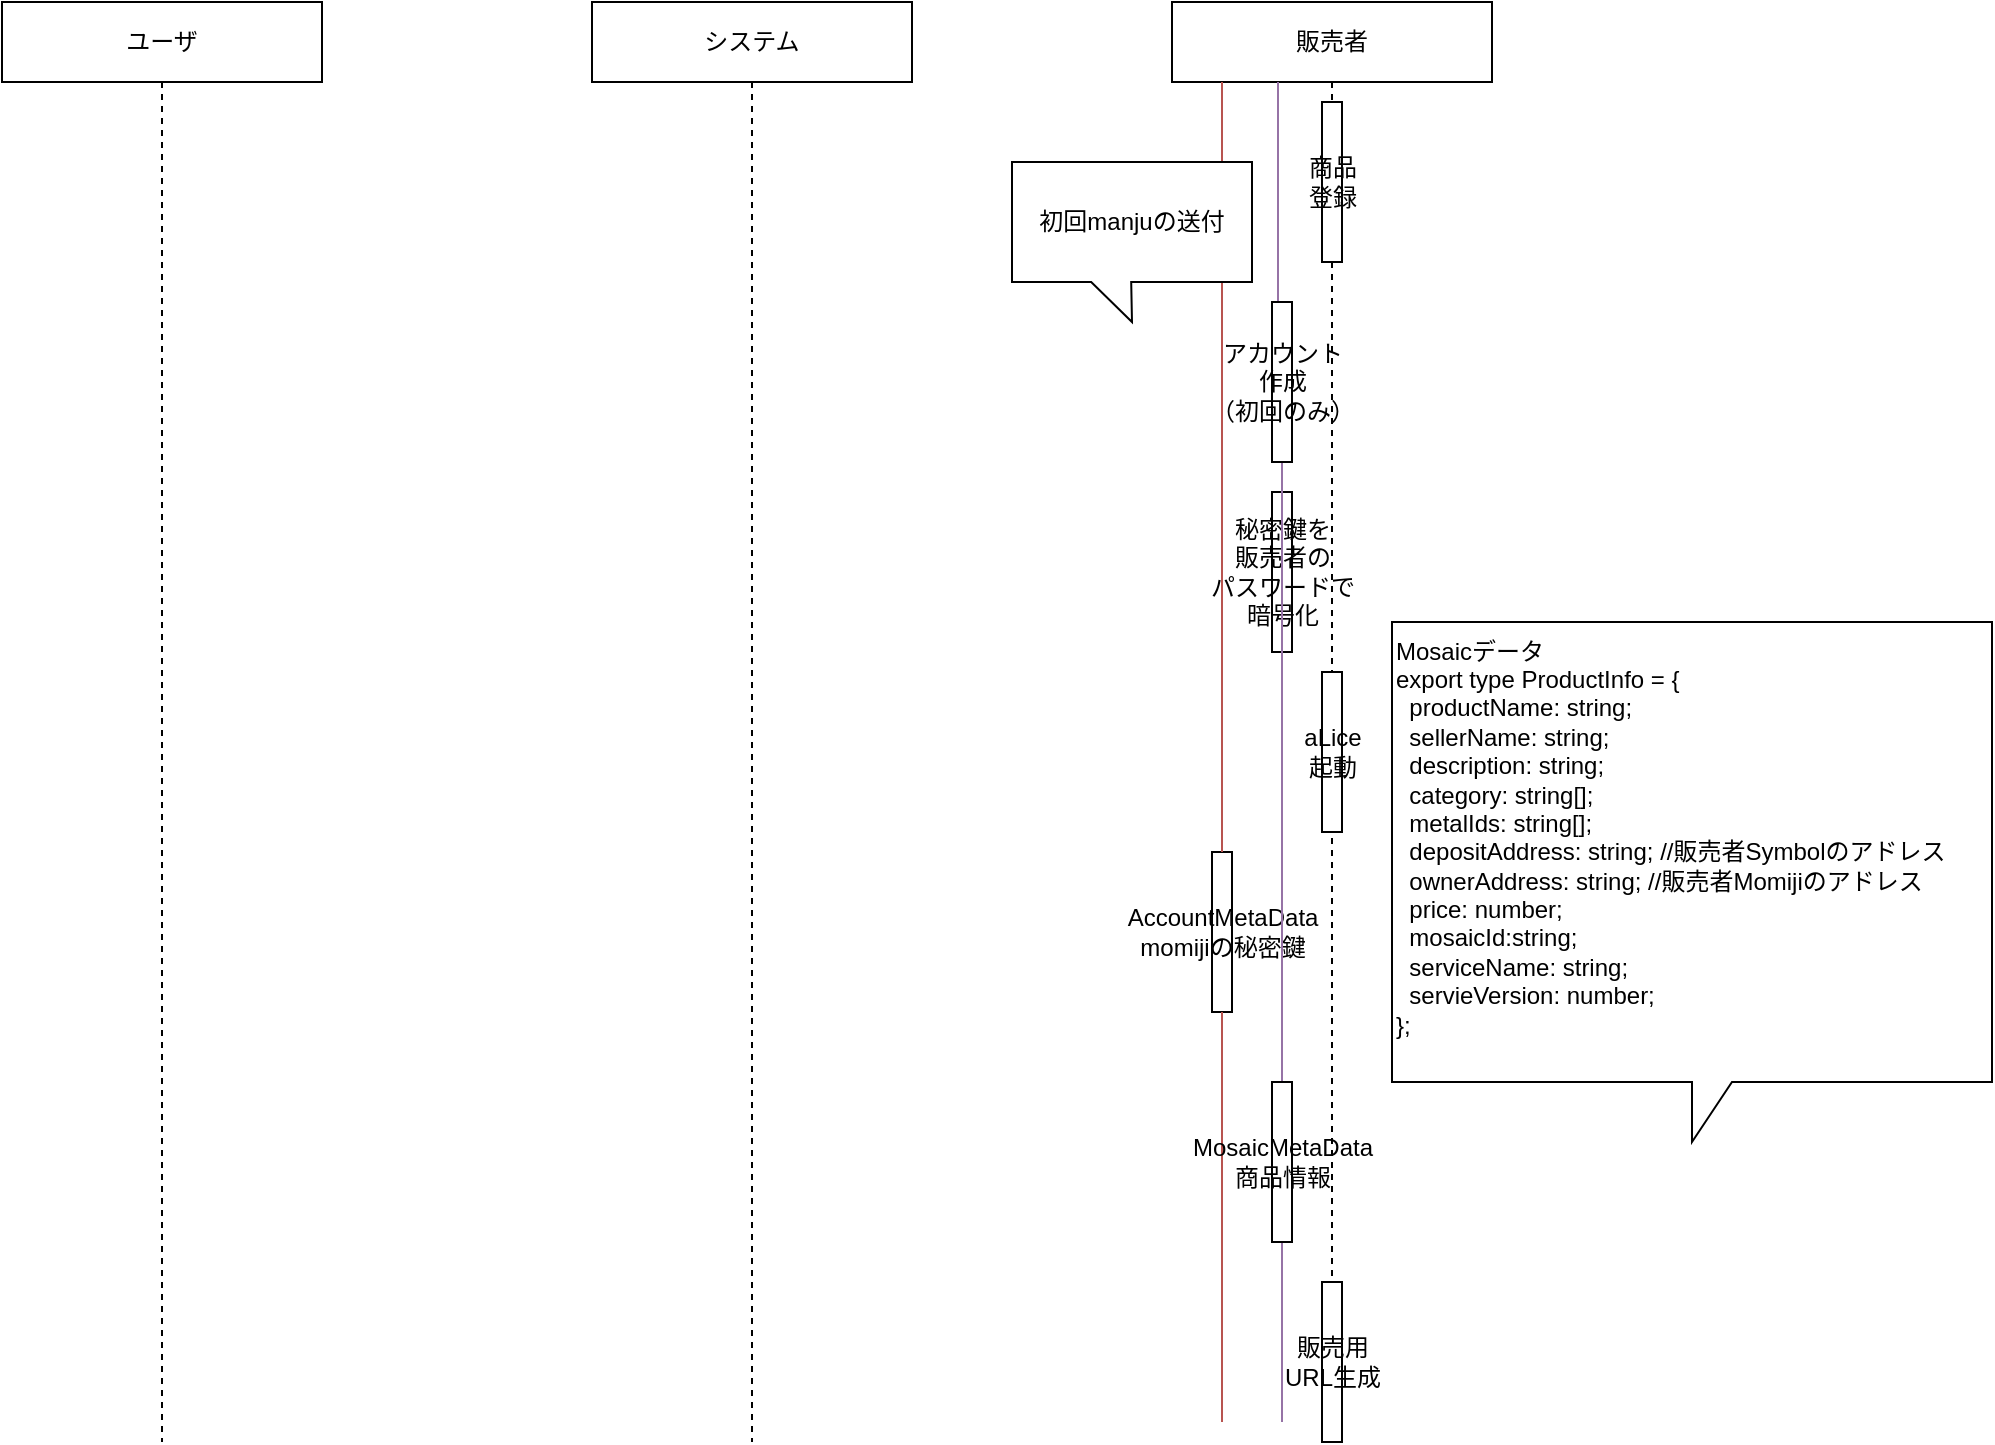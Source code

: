 <mxfile pages="3">
    <diagram name="商品登録" id="8bTmCagiG4bF68fE6Lq8">
        <mxGraphModel dx="1417" dy="733" grid="1" gridSize="10" guides="1" tooltips="1" connect="1" arrows="1" fold="1" page="1" pageScale="1" pageWidth="850" pageHeight="1100" math="0" shadow="0">
            <root>
                <mxCell id="zr-Xw6MyM5Aju3ZRIltO-0"/>
                <mxCell id="zr-Xw6MyM5Aju3ZRIltO-1" parent="zr-Xw6MyM5Aju3ZRIltO-0"/>
                <mxCell id="zr-Xw6MyM5Aju3ZRIltO-19" value="ユーザ" style="shape=umlLifeline;perimeter=lifelinePerimeter;whiteSpace=wrap;html=1;container=0;dropTarget=0;collapsible=0;recursiveResize=0;outlineConnect=0;portConstraint=eastwest;newEdgeStyle={&quot;edgeStyle&quot;:&quot;elbowEdgeStyle&quot;,&quot;elbow&quot;:&quot;vertical&quot;,&quot;curved&quot;:0,&quot;rounded&quot;:0};" parent="zr-Xw6MyM5Aju3ZRIltO-1" vertex="1">
                    <mxGeometry x="25" y="40" width="160" height="720" as="geometry"/>
                </mxCell>
                <mxCell id="LY2UEutJcXhnZHapZ0jf-15" value="システム" style="shape=umlLifeline;perimeter=lifelinePerimeter;whiteSpace=wrap;html=1;container=0;dropTarget=0;collapsible=0;recursiveResize=0;outlineConnect=0;portConstraint=eastwest;newEdgeStyle={&quot;edgeStyle&quot;:&quot;elbowEdgeStyle&quot;,&quot;elbow&quot;:&quot;vertical&quot;,&quot;curved&quot;:0,&quot;rounded&quot;:0};" parent="zr-Xw6MyM5Aju3ZRIltO-1" vertex="1">
                    <mxGeometry x="320" y="40" width="160" height="720" as="geometry"/>
                </mxCell>
                <mxCell id="LY2UEutJcXhnZHapZ0jf-18" value="販売者" style="shape=umlLifeline;perimeter=lifelinePerimeter;whiteSpace=wrap;html=1;container=0;dropTarget=0;collapsible=0;recursiveResize=0;outlineConnect=0;portConstraint=eastwest;newEdgeStyle={&quot;edgeStyle&quot;:&quot;elbowEdgeStyle&quot;,&quot;elbow&quot;:&quot;vertical&quot;,&quot;curved&quot;:0,&quot;rounded&quot;:0};" parent="zr-Xw6MyM5Aju3ZRIltO-1" vertex="1">
                    <mxGeometry x="610" y="40" width="160" height="720" as="geometry"/>
                </mxCell>
                <mxCell id="LY2UEutJcXhnZHapZ0jf-0" value="商品&lt;br&gt;登録" style="html=1;points=[];perimeter=orthogonalPerimeter;outlineConnect=0;targetShapes=umlLifeline;portConstraint=eastwest;newEdgeStyle={&quot;edgeStyle&quot;:&quot;elbowEdgeStyle&quot;,&quot;elbow&quot;:&quot;vertical&quot;,&quot;curved&quot;:0,&quot;rounded&quot;:0};" parent="LY2UEutJcXhnZHapZ0jf-18" vertex="1">
                    <mxGeometry x="75" y="50" width="10" height="80" as="geometry"/>
                </mxCell>
                <mxCell id="LY2UEutJcXhnZHapZ0jf-25" value="aLice&lt;br&gt;起動" style="html=1;points=[];perimeter=orthogonalPerimeter;outlineConnect=0;targetShapes=umlLifeline;portConstraint=eastwest;newEdgeStyle={&quot;edgeStyle&quot;:&quot;elbowEdgeStyle&quot;,&quot;elbow&quot;:&quot;vertical&quot;,&quot;curved&quot;:0,&quot;rounded&quot;:0};" parent="LY2UEutJcXhnZHapZ0jf-18" vertex="1">
                    <mxGeometry x="75" y="335" width="10" height="80" as="geometry"/>
                </mxCell>
                <mxCell id="LY2UEutJcXhnZHapZ0jf-27" value="AccountMetaData&lt;br&gt;momijiの秘密鍵" style="html=1;points=[];perimeter=orthogonalPerimeter;outlineConnect=0;targetShapes=umlLifeline;portConstraint=eastwest;newEdgeStyle={&quot;edgeStyle&quot;:&quot;elbowEdgeStyle&quot;,&quot;elbow&quot;:&quot;vertical&quot;,&quot;curved&quot;:0,&quot;rounded&quot;:0};" parent="LY2UEutJcXhnZHapZ0jf-18" vertex="1">
                    <mxGeometry x="20" y="425" width="10" height="80" as="geometry"/>
                </mxCell>
                <mxCell id="LY2UEutJcXhnZHapZ0jf-23" value="秘密鍵を&lt;br&gt;販売者の&lt;br&gt;パスワードで&lt;br&gt;暗号化" style="html=1;points=[];perimeter=orthogonalPerimeter;outlineConnect=0;targetShapes=umlLifeline;portConstraint=eastwest;newEdgeStyle={&quot;edgeStyle&quot;:&quot;elbowEdgeStyle&quot;,&quot;elbow&quot;:&quot;vertical&quot;,&quot;curved&quot;:0,&quot;rounded&quot;:0};" parent="LY2UEutJcXhnZHapZ0jf-18" vertex="1">
                    <mxGeometry x="50" y="245" width="10" height="80" as="geometry"/>
                </mxCell>
                <mxCell id="EgebcmF39jfOSi8P8IQO-0" value="販売用&lt;br&gt;URL生成" style="html=1;points=[];perimeter=orthogonalPerimeter;outlineConnect=0;targetShapes=umlLifeline;portConstraint=eastwest;newEdgeStyle={&quot;edgeStyle&quot;:&quot;elbowEdgeStyle&quot;,&quot;elbow&quot;:&quot;vertical&quot;,&quot;curved&quot;:0,&quot;rounded&quot;:0};" parent="LY2UEutJcXhnZHapZ0jf-18" vertex="1">
                    <mxGeometry x="75" y="640" width="10" height="80" as="geometry"/>
                </mxCell>
                <mxCell id="LY2UEutJcXhnZHapZ0jf-19" value="" style="endArrow=none;html=1;rounded=0;fillColor=#e1d5e7;strokeColor=#9673a6;" parent="zr-Xw6MyM5Aju3ZRIltO-1" source="LY2UEutJcXhnZHapZ0jf-21" edge="1">
                    <mxGeometry width="50" height="50" relative="1" as="geometry">
                        <mxPoint x="663" y="750" as="sourcePoint"/>
                        <mxPoint x="663" y="80" as="targetPoint"/>
                    </mxGeometry>
                </mxCell>
                <mxCell id="LY2UEutJcXhnZHapZ0jf-20" value="" style="endArrow=none;html=1;rounded=0;fillColor=#f8cecc;strokeColor=#b85450;" parent="zr-Xw6MyM5Aju3ZRIltO-1" source="LY2UEutJcXhnZHapZ0jf-27" edge="1">
                    <mxGeometry width="50" height="50" relative="1" as="geometry">
                        <mxPoint x="635" y="750" as="sourcePoint"/>
                        <mxPoint x="635" y="80" as="targetPoint"/>
                    </mxGeometry>
                </mxCell>
                <mxCell id="LY2UEutJcXhnZHapZ0jf-22" value="" style="endArrow=none;html=1;rounded=0;fillColor=#e1d5e7;strokeColor=#9673a6;" parent="zr-Xw6MyM5Aju3ZRIltO-1" target="LY2UEutJcXhnZHapZ0jf-21" edge="1">
                    <mxGeometry width="50" height="50" relative="1" as="geometry">
                        <mxPoint x="665" y="400" as="sourcePoint"/>
                        <mxPoint x="663" y="80" as="targetPoint"/>
                    </mxGeometry>
                </mxCell>
                <mxCell id="LY2UEutJcXhnZHapZ0jf-21" value="アカウント&lt;br&gt;作成&lt;br&gt;（初回のみ）" style="html=1;points=[];perimeter=orthogonalPerimeter;outlineConnect=0;targetShapes=umlLifeline;portConstraint=eastwest;newEdgeStyle={&quot;edgeStyle&quot;:&quot;elbowEdgeStyle&quot;,&quot;elbow&quot;:&quot;vertical&quot;,&quot;curved&quot;:0,&quot;rounded&quot;:0};" parent="zr-Xw6MyM5Aju3ZRIltO-1" vertex="1">
                    <mxGeometry x="660" y="190" width="10" height="80" as="geometry"/>
                </mxCell>
                <mxCell id="LY2UEutJcXhnZHapZ0jf-24" value="" style="endArrow=none;html=1;rounded=0;fillColor=#e1d5e7;strokeColor=#9673a6;" parent="zr-Xw6MyM5Aju3ZRIltO-1" source="LY2UEutJcXhnZHapZ0jf-33" edge="1">
                    <mxGeometry width="50" height="50" relative="1" as="geometry">
                        <mxPoint x="665" y="750" as="sourcePoint"/>
                        <mxPoint x="665" y="365" as="targetPoint"/>
                        <Array as="points"/>
                    </mxGeometry>
                </mxCell>
                <mxCell id="LY2UEutJcXhnZHapZ0jf-30" value="" style="endArrow=none;html=1;rounded=0;fillColor=#f8cecc;strokeColor=#b85450;" parent="zr-Xw6MyM5Aju3ZRIltO-1" target="LY2UEutJcXhnZHapZ0jf-27" edge="1">
                    <mxGeometry width="50" height="50" relative="1" as="geometry">
                        <mxPoint x="635" y="750" as="sourcePoint"/>
                        <mxPoint x="635" y="80" as="targetPoint"/>
                    </mxGeometry>
                </mxCell>
                <mxCell id="LY2UEutJcXhnZHapZ0jf-34" value="" style="endArrow=none;html=1;rounded=0;fillColor=#e1d5e7;strokeColor=#9673a6;" parent="zr-Xw6MyM5Aju3ZRIltO-1" target="LY2UEutJcXhnZHapZ0jf-33" edge="1">
                    <mxGeometry width="50" height="50" relative="1" as="geometry">
                        <mxPoint x="665" y="750" as="sourcePoint"/>
                        <mxPoint x="665" y="365" as="targetPoint"/>
                        <Array as="points">
                            <mxPoint x="665" y="660"/>
                        </Array>
                    </mxGeometry>
                </mxCell>
                <mxCell id="LY2UEutJcXhnZHapZ0jf-33" value="MosaicMetaData&lt;br&gt;商品情報" style="html=1;points=[];perimeter=orthogonalPerimeter;outlineConnect=0;targetShapes=umlLifeline;portConstraint=eastwest;newEdgeStyle={&quot;edgeStyle&quot;:&quot;elbowEdgeStyle&quot;,&quot;elbow&quot;:&quot;vertical&quot;,&quot;curved&quot;:0,&quot;rounded&quot;:0};" parent="zr-Xw6MyM5Aju3ZRIltO-1" vertex="1">
                    <mxGeometry x="660" y="580" width="10" height="80" as="geometry"/>
                </mxCell>
                <mxCell id="VSA9-hbf5hEZSKgD41IY-0" value="Mosaicデータ&lt;br&gt;&lt;div&gt;export type ProductInfo = {&lt;/div&gt;&lt;div&gt;&amp;nbsp; productName: string;&lt;/div&gt;&lt;div&gt;&amp;nbsp; sellerName: string;&lt;/div&gt;&lt;div&gt;&amp;nbsp; description: string;&lt;/div&gt;&lt;div&gt;&amp;nbsp; category: string[];&lt;/div&gt;&lt;div&gt;&amp;nbsp; metalIds: string[];&lt;/div&gt;&lt;div&gt;&amp;nbsp; depositAddress: string; //販売者Symbolのアドレス&lt;/div&gt;&lt;div&gt;&amp;nbsp; ownerAddress: string; //販売者Momijiのアドレス&lt;/div&gt;&lt;div&gt;&amp;nbsp; price: number;&lt;/div&gt;&lt;div&gt;&amp;nbsp; mosaicId:string;&lt;/div&gt;&lt;div&gt;&amp;nbsp; serviceName: string;&lt;/div&gt;&lt;div&gt;&amp;nbsp; servieVersion: number;&lt;/div&gt;&lt;div&gt;};&lt;/div&gt;&lt;div&gt;&lt;br&gt;&lt;/div&gt;" style="shape=callout;whiteSpace=wrap;html=1;perimeter=calloutPerimeter;align=left;" parent="zr-Xw6MyM5Aju3ZRIltO-1" vertex="1">
                    <mxGeometry x="720" y="350" width="300" height="260" as="geometry"/>
                </mxCell>
                <mxCell id="911TNVHYysReFCVbeMbH-0" value="初回manjuの送付" style="shape=callout;whiteSpace=wrap;html=1;perimeter=calloutPerimeter;size=20;position=0.33;" parent="zr-Xw6MyM5Aju3ZRIltO-1" vertex="1">
                    <mxGeometry x="530" y="120" width="120" height="80" as="geometry"/>
                </mxCell>
            </root>
        </mxGraphModel>
    </diagram>
    <diagram name="商品購入" id="wxKKYTTi2Nzhcjw8EDCT">
        <mxGraphModel dx="2267" dy="733" grid="1" gridSize="10" guides="1" tooltips="1" connect="1" arrows="1" fold="1" page="1" pageScale="1" pageWidth="850" pageHeight="1100" math="0" shadow="0">
            <root>
                <mxCell id="zVZUr2cYHe7Ijyk185nz-0"/>
                <mxCell id="zVZUr2cYHe7Ijyk185nz-1" parent="zVZUr2cYHe7Ijyk185nz-0"/>
                <mxCell id="yb-fvyjiH6KxLWaLNUHU-4" value="" style="html=1;points=[];perimeter=orthogonalPerimeter;outlineConnect=0;targetShapes=umlLifeline;portConstraint=eastwest;newEdgeStyle={&quot;edgeStyle&quot;:&quot;elbowEdgeStyle&quot;,&quot;elbow&quot;:&quot;vertical&quot;,&quot;curved&quot;:0,&quot;rounded&quot;:0};fillColor=#e1d5e7;strokeColor=#9673a6;" parent="zVZUr2cYHe7Ijyk185nz-1" vertex="1">
                    <mxGeometry x="80" y="777" width="590" height="83" as="geometry"/>
                </mxCell>
                <mxCell id="8QPJSkxAoeZ_uW1LpAuc-3" value="" style="html=1;points=[];perimeter=orthogonalPerimeter;outlineConnect=0;targetShapes=umlLifeline;portConstraint=eastwest;newEdgeStyle={&quot;edgeStyle&quot;:&quot;elbowEdgeStyle&quot;,&quot;elbow&quot;:&quot;vertical&quot;,&quot;curved&quot;:0,&quot;rounded&quot;:0};fillColor=#e1d5e7;strokeColor=#9673a6;" parent="zVZUr2cYHe7Ijyk185nz-1" vertex="1">
                    <mxGeometry x="80" y="641" width="590" height="59" as="geometry"/>
                </mxCell>
                <mxCell id="F1QvfPW_Z-muuiL8QUir-17" value="" style="html=1;points=[];perimeter=orthogonalPerimeter;outlineConnect=0;targetShapes=umlLifeline;portConstraint=eastwest;newEdgeStyle={&quot;edgeStyle&quot;:&quot;elbowEdgeStyle&quot;,&quot;elbow&quot;:&quot;vertical&quot;,&quot;curved&quot;:0,&quot;rounded&quot;:0};fillColor=#f8cecc;strokeColor=#b85450;" parent="zVZUr2cYHe7Ijyk185nz-1" vertex="1">
                    <mxGeometry x="45" y="450" width="20" height="190" as="geometry"/>
                </mxCell>
                <mxCell id="zVZUr2cYHe7Ijyk185nz-2" value="　　　　　　　　　　　　　　　　　　　　　注文情報（暗号化）" style="html=1;verticalAlign=bottom;endArrow=block;edgeStyle=elbowEdgeStyle;elbow=vertical;curved=0;rounded=0;fillColor=#e1d5e7;strokeColor=#9673a6;labelBackgroundColor=none;" parent="zVZUr2cYHe7Ijyk185nz-1" edge="1">
                    <mxGeometry relative="1" as="geometry">
                        <mxPoint x="86" y="660" as="sourcePoint"/>
                        <Array as="points">
                            <mxPoint x="171" y="660"/>
                        </Array>
                        <mxPoint x="660" y="660" as="targetPoint"/>
                        <mxPoint as="offset"/>
                    </mxGeometry>
                </mxCell>
                <mxCell id="zVZUr2cYHe7Ijyk185nz-7" value="システム" style="shape=umlLifeline;perimeter=lifelinePerimeter;whiteSpace=wrap;html=1;container=0;dropTarget=0;collapsible=0;recursiveResize=0;outlineConnect=0;portConstraint=eastwest;newEdgeStyle={&quot;edgeStyle&quot;:&quot;elbowEdgeStyle&quot;,&quot;elbow&quot;:&quot;vertical&quot;,&quot;curved&quot;:0,&quot;rounded&quot;:0};" parent="zVZUr2cYHe7Ijyk185nz-1" vertex="1">
                    <mxGeometry x="320" y="40" width="160" height="820" as="geometry"/>
                </mxCell>
                <mxCell id="zVZUr2cYHe7Ijyk185nz-8" value="" style="endArrow=none;html=1;rounded=0;fillColor=#e1d5e7;strokeColor=#9673a6;" parent="zVZUr2cYHe7Ijyk185nz-1" source="8QPJSkxAoeZ_uW1LpAuc-3" edge="1">
                    <mxGeometry width="50" height="50" relative="1" as="geometry">
                        <mxPoint x="373" y="860" as="sourcePoint"/>
                        <mxPoint x="373" y="80" as="targetPoint"/>
                    </mxGeometry>
                </mxCell>
                <mxCell id="4G7dBeqLE0QpT24ovRsK-0" value="販売者" style="shape=umlLifeline;perimeter=lifelinePerimeter;whiteSpace=wrap;html=1;container=0;dropTarget=0;collapsible=0;recursiveResize=0;outlineConnect=0;portConstraint=eastwest;newEdgeStyle={&quot;edgeStyle&quot;:&quot;elbowEdgeStyle&quot;,&quot;elbow&quot;:&quot;vertical&quot;,&quot;curved&quot;:0,&quot;rounded&quot;:0};" parent="zVZUr2cYHe7Ijyk185nz-1" vertex="1">
                    <mxGeometry x="610" y="40" width="160" height="810" as="geometry"/>
                </mxCell>
                <mxCell id="4G7dBeqLE0QpT24ovRsK-1" value="" style="endArrow=none;html=1;rounded=0;fillColor=#e1d5e7;strokeColor=#9673a6;" parent="zVZUr2cYHe7Ijyk185nz-1" edge="1">
                    <mxGeometry width="50" height="50" relative="1" as="geometry">
                        <mxPoint x="663" y="850" as="sourcePoint"/>
                        <mxPoint x="663" y="80" as="targetPoint"/>
                    </mxGeometry>
                </mxCell>
                <mxCell id="F1QvfPW_Z-muuiL8QUir-0" value="ユーザ" style="shape=umlLifeline;perimeter=lifelinePerimeter;whiteSpace=wrap;html=1;container=0;dropTarget=0;collapsible=0;recursiveResize=0;outlineConnect=0;portConstraint=eastwest;newEdgeStyle={&quot;edgeStyle&quot;:&quot;elbowEdgeStyle&quot;,&quot;elbow&quot;:&quot;vertical&quot;,&quot;curved&quot;:0,&quot;rounded&quot;:0};" parent="zVZUr2cYHe7Ijyk185nz-1" vertex="1">
                    <mxGeometry x="30" y="40" width="160" height="820" as="geometry"/>
                </mxCell>
                <mxCell id="F1QvfPW_Z-muuiL8QUir-1" value="商品詳細&lt;br&gt;URL直でアクセス" style="html=1;points=[];perimeter=orthogonalPerimeter;outlineConnect=0;targetShapes=umlLifeline;portConstraint=eastwest;newEdgeStyle={&quot;edgeStyle&quot;:&quot;elbowEdgeStyle&quot;,&quot;elbow&quot;:&quot;vertical&quot;,&quot;curved&quot;:0,&quot;rounded&quot;:0};" parent="F1QvfPW_Z-muuiL8QUir-0" vertex="1">
                    <mxGeometry x="75" y="50" width="10" height="80" as="geometry"/>
                </mxCell>
                <mxCell id="F1QvfPW_Z-muuiL8QUir-2" value="aLice&lt;br&gt;起動" style="html=1;points=[];perimeter=orthogonalPerimeter;outlineConnect=0;targetShapes=umlLifeline;portConstraint=eastwest;newEdgeStyle={&quot;edgeStyle&quot;:&quot;elbowEdgeStyle&quot;,&quot;elbow&quot;:&quot;vertical&quot;,&quot;curved&quot;:0,&quot;rounded&quot;:0};" parent="F1QvfPW_Z-muuiL8QUir-0" vertex="1">
                    <mxGeometry x="75" y="335" width="10" height="80" as="geometry"/>
                </mxCell>
                <mxCell id="F1QvfPW_Z-muuiL8QUir-3" value="AccountMetaData&lt;br&gt;PVnetの秘密鍵" style="html=1;points=[];perimeter=orthogonalPerimeter;outlineConnect=0;targetShapes=umlLifeline;portConstraint=eastwest;newEdgeStyle={&quot;edgeStyle&quot;:&quot;elbowEdgeStyle&quot;,&quot;elbow&quot;:&quot;vertical&quot;,&quot;curved&quot;:0,&quot;rounded&quot;:0};" parent="F1QvfPW_Z-muuiL8QUir-0" vertex="1">
                    <mxGeometry x="20" y="425" width="10" height="80" as="geometry"/>
                </mxCell>
                <mxCell id="F1QvfPW_Z-muuiL8QUir-4" value="秘密鍵を&lt;br&gt;ユーザの&lt;br&gt;パスワードで&lt;br&gt;暗号化" style="html=1;points=[];perimeter=orthogonalPerimeter;outlineConnect=0;targetShapes=umlLifeline;portConstraint=eastwest;newEdgeStyle={&quot;edgeStyle&quot;:&quot;elbowEdgeStyle&quot;,&quot;elbow&quot;:&quot;vertical&quot;,&quot;curved&quot;:0,&quot;rounded&quot;:0};" parent="F1QvfPW_Z-muuiL8QUir-0" vertex="1">
                    <mxGeometry x="50" y="245" width="10" height="80" as="geometry"/>
                </mxCell>
                <mxCell id="F1QvfPW_Z-muuiL8QUir-6" value="" style="endArrow=none;html=1;rounded=0;fillColor=#e1d5e7;strokeColor=#9673a6;" parent="zVZUr2cYHe7Ijyk185nz-1" source="F1QvfPW_Z-muuiL8QUir-9" edge="1">
                    <mxGeometry width="50" height="50" relative="1" as="geometry">
                        <mxPoint x="83" y="750" as="sourcePoint"/>
                        <mxPoint x="83" y="80" as="targetPoint"/>
                    </mxGeometry>
                </mxCell>
                <mxCell id="F1QvfPW_Z-muuiL8QUir-7" value="" style="endArrow=none;html=1;rounded=0;fillColor=#f8cecc;strokeColor=#b85450;" parent="zVZUr2cYHe7Ijyk185nz-1" source="F1QvfPW_Z-muuiL8QUir-17" edge="1">
                    <mxGeometry width="50" height="50" relative="1" as="geometry">
                        <mxPoint x="55" y="750" as="sourcePoint"/>
                        <mxPoint x="55" y="80" as="targetPoint"/>
                    </mxGeometry>
                </mxCell>
                <mxCell id="F1QvfPW_Z-muuiL8QUir-8" value="" style="endArrow=none;html=1;rounded=0;fillColor=#e1d5e7;strokeColor=#9673a6;" parent="zVZUr2cYHe7Ijyk185nz-1" target="F1QvfPW_Z-muuiL8QUir-9" edge="1">
                    <mxGeometry width="50" height="50" relative="1" as="geometry">
                        <mxPoint x="85" y="400" as="sourcePoint"/>
                        <mxPoint x="83" y="80" as="targetPoint"/>
                    </mxGeometry>
                </mxCell>
                <mxCell id="F1QvfPW_Z-muuiL8QUir-9" value="アカウント&lt;br&gt;作成&lt;br&gt;（初回のみ）" style="html=1;points=[];perimeter=orthogonalPerimeter;outlineConnect=0;targetShapes=umlLifeline;portConstraint=eastwest;newEdgeStyle={&quot;edgeStyle&quot;:&quot;elbowEdgeStyle&quot;,&quot;elbow&quot;:&quot;vertical&quot;,&quot;curved&quot;:0,&quot;rounded&quot;:0};" parent="zVZUr2cYHe7Ijyk185nz-1" vertex="1">
                    <mxGeometry x="80" y="190" width="10" height="80" as="geometry"/>
                </mxCell>
                <mxCell id="F1QvfPW_Z-muuiL8QUir-10" value="" style="endArrow=none;html=1;rounded=0;fillColor=#e1d5e7;strokeColor=#9673a6;" parent="zVZUr2cYHe7Ijyk185nz-1" edge="1">
                    <mxGeometry width="50" height="50" relative="1" as="geometry">
                        <mxPoint x="85" y="650" as="sourcePoint"/>
                        <mxPoint x="85" y="365" as="targetPoint"/>
                        <Array as="points"/>
                    </mxGeometry>
                </mxCell>
                <mxCell id="F1QvfPW_Z-muuiL8QUir-11" value="" style="endArrow=none;html=1;rounded=0;fillColor=#f8cecc;strokeColor=#b85450;" parent="zVZUr2cYHe7Ijyk185nz-1" source="F1QvfPW_Z-muuiL8QUir-15" target="F1QvfPW_Z-muuiL8QUir-3" edge="1">
                    <mxGeometry width="50" height="50" relative="1" as="geometry">
                        <mxPoint x="55" y="750" as="sourcePoint"/>
                        <mxPoint x="55" y="80" as="targetPoint"/>
                    </mxGeometry>
                </mxCell>
                <mxCell id="F1QvfPW_Z-muuiL8QUir-12" value="" style="endArrow=none;html=1;rounded=0;fillColor=#e1d5e7;strokeColor=#9673a6;" parent="zVZUr2cYHe7Ijyk185nz-1" edge="1">
                    <mxGeometry width="50" height="50" relative="1" as="geometry">
                        <mxPoint x="85" y="860" as="sourcePoint"/>
                        <mxPoint x="85" y="660" as="targetPoint"/>
                        <Array as="points">
                            <mxPoint x="85" y="660"/>
                        </Array>
                    </mxGeometry>
                </mxCell>
                <mxCell id="F1QvfPW_Z-muuiL8QUir-16" value="" style="endArrow=none;html=1;rounded=0;fillColor=#f8cecc;strokeColor=#b85450;" parent="zVZUr2cYHe7Ijyk185nz-1" target="F1QvfPW_Z-muuiL8QUir-15" edge="1">
                    <mxGeometry width="50" height="50" relative="1" as="geometry">
                        <mxPoint x="55" y="750" as="sourcePoint"/>
                        <mxPoint x="55" y="545" as="targetPoint"/>
                    </mxGeometry>
                </mxCell>
                <mxCell id="F1QvfPW_Z-muuiL8QUir-15" value="Secret Lock" style="html=1;points=[];perimeter=orthogonalPerimeter;outlineConnect=0;targetShapes=umlLifeline;portConstraint=eastwest;newEdgeStyle={&quot;edgeStyle&quot;:&quot;elbowEdgeStyle&quot;,&quot;elbow&quot;:&quot;vertical&quot;,&quot;curved&quot;:0,&quot;rounded&quot;:0};" parent="zVZUr2cYHe7Ijyk185nz-1" vertex="1">
                    <mxGeometry x="50" y="550" width="10" height="80" as="geometry"/>
                </mxCell>
                <mxCell id="F1QvfPW_Z-muuiL8QUir-18" value="" style="endArrow=none;html=1;rounded=0;fillColor=#f8cecc;strokeColor=#b85450;" parent="zVZUr2cYHe7Ijyk185nz-1" source="F1QvfPW_Z-muuiL8QUir-3" target="F1QvfPW_Z-muuiL8QUir-17" edge="1">
                    <mxGeometry width="50" height="50" relative="1" as="geometry">
                        <mxPoint x="55" y="465" as="sourcePoint"/>
                        <mxPoint x="55" y="80" as="targetPoint"/>
                    </mxGeometry>
                </mxCell>
                <mxCell id="y8DzW3MKMoxep6uY_8Xw-1" value="" style="endArrow=none;html=1;rounded=0;fillColor=#e1d5e7;strokeColor=#9673a6;" parent="zVZUr2cYHe7Ijyk185nz-1" edge="1">
                    <mxGeometry width="50" height="50" relative="1" as="geometry">
                        <mxPoint x="85" y="670" as="sourcePoint"/>
                        <mxPoint x="85" y="650" as="targetPoint"/>
                        <Array as="points"/>
                    </mxGeometry>
                </mxCell>
                <mxCell id="y8DzW3MKMoxep6uY_8Xw-2" value="支払い情報（暗号化）" style="html=1;verticalAlign=bottom;endArrow=block;edgeStyle=elbowEdgeStyle;elbow=vertical;curved=0;rounded=0;fillColor=#e1d5e7;strokeColor=#9673a6;" parent="zVZUr2cYHe7Ijyk185nz-1" edge="1">
                    <mxGeometry x="0.004" relative="1" as="geometry">
                        <mxPoint x="85" y="690" as="sourcePoint"/>
                        <Array as="points">
                            <mxPoint x="170" y="690"/>
                        </Array>
                        <mxPoint x="370" y="690" as="targetPoint"/>
                        <mxPoint as="offset"/>
                    </mxGeometry>
                </mxCell>
                <mxCell id="y8DzW3MKMoxep6uY_8Xw-4" value="exchangeTxリクエスト&lt;br&gt;(orderTxHash)" style="html=1;verticalAlign=bottom;endArrow=block;edgeStyle=elbowEdgeStyle;elbow=vertical;curved=0;rounded=0;fillColor=#e1d5e7;strokeColor=#000000;" parent="zVZUr2cYHe7Ijyk185nz-1" edge="1">
                    <mxGeometry x="0.003" relative="1" as="geometry">
                        <mxPoint x="110" y="740" as="sourcePoint"/>
                        <Array as="points">
                            <mxPoint x="195" y="740"/>
                        </Array>
                        <mxPoint x="395" y="740" as="targetPoint"/>
                        <mxPoint as="offset"/>
                    </mxGeometry>
                </mxCell>
                <mxCell id="yb-fvyjiH6KxLWaLNUHU-1" value="&amp;nbsp; &amp;nbsp; &amp;nbsp; &amp;nbsp; &amp;nbsp; &amp;nbsp; &amp;nbsp; &amp;nbsp; &amp;nbsp; &amp;nbsp; &amp;nbsp; &amp;nbsp; &amp;nbsp; &amp;nbsp; &amp;nbsp; &amp;nbsp; &amp;nbsp; &amp;nbsp; &amp;nbsp; &amp;nbsp; &amp;nbsp; &amp;nbsp; &amp;nbsp; &amp;nbsp; &amp;nbsp; &amp;nbsp; &amp;nbsp; &amp;nbsp; &amp;nbsp; &amp;nbsp; &amp;nbsp; &amp;nbsp; &amp;nbsp; &amp;nbsp; &amp;nbsp; &amp;nbsp; &amp;nbsp; &amp;nbsp; &amp;nbsp; &amp;nbsp; &amp;nbsp; 数量分のmosaic送付" style="html=1;verticalAlign=bottom;endArrow=none;edgeStyle=elbowEdgeStyle;elbow=vertical;curved=0;rounded=0;fillColor=#e1d5e7;strokeColor=#9673a6;endFill=0;startArrow=block;startFill=1;labelBackgroundColor=none;" parent="zVZUr2cYHe7Ijyk185nz-1" edge="1">
                    <mxGeometry relative="1" as="geometry">
                        <mxPoint x="90" y="796" as="sourcePoint"/>
                        <Array as="points">
                            <mxPoint x="175" y="796"/>
                        </Array>
                        <mxPoint x="664" y="796" as="targetPoint"/>
                        <mxPoint as="offset"/>
                    </mxGeometry>
                </mxCell>
                <mxCell id="yb-fvyjiH6KxLWaLNUHU-3" value="&amp;nbsp; &amp;nbsp; 　　　　　　　　　　　　　　　　　　　　　　受け取りました" style="html=1;verticalAlign=bottom;endArrow=block;edgeStyle=elbowEdgeStyle;elbow=vertical;curved=0;rounded=0;fillColor=#e1d5e7;strokeColor=#9673a6;labelBackgroundColor=none;" parent="zVZUr2cYHe7Ijyk185nz-1" edge="1">
                    <mxGeometry relative="1" as="geometry">
                        <mxPoint x="90" y="816" as="sourcePoint"/>
                        <Array as="points">
                            <mxPoint x="175" y="816"/>
                        </Array>
                        <mxPoint x="664" y="816" as="targetPoint"/>
                        <mxPoint as="offset"/>
                    </mxGeometry>
                </mxCell>
                <mxCell id="mOqGy68GSkkqrFYBTcGE-0" value="支払い情報(主に決済部分)&lt;br&gt;&lt;div&gt;export type PaymentInfo = {&lt;/div&gt;&lt;div&gt;&amp;nbsp; secret: string;&lt;/div&gt;&lt;div&gt;&amp;nbsp; proof: string;&lt;/div&gt;&lt;div&gt;&amp;nbsp; mosaicId: string;&lt;/div&gt;&lt;div&gt;&amp;nbsp; amount: number;&lt;/div&gt;&lt;div&gt;&amp;nbsp; serviceName: string;&lt;/div&gt;&lt;div&gt;&amp;nbsp; servieVersion: number;&lt;/div&gt;&lt;div&gt;};&lt;/div&gt;" style="shape=callout;whiteSpace=wrap;html=1;perimeter=calloutPerimeter;align=left;" parent="zVZUr2cYHe7Ijyk185nz-1" vertex="1">
                    <mxGeometry x="165" y="480" width="190" height="190" as="geometry"/>
                </mxCell>
                <mxCell id="6VPtYvKMeMycX5NrgZW1-1" value="&lt;span style=&quot;color: rgb(0, 0, 0); font-family: Helvetica; font-size: 11px; font-style: normal; font-variant-ligatures: normal; font-variant-caps: normal; font-weight: 400; letter-spacing: normal; orphans: 2; text-align: center; text-indent: 0px; text-transform: none; widows: 2; word-spacing: 0px; -webkit-text-stroke-width: 0px; background-color: rgb(255, 255, 255); text-decoration-thickness: initial; text-decoration-style: initial; text-decoration-color: initial; float: none; display: inline !important;&quot;&gt;aggTxHash&lt;br&gt;&lt;/span&gt;" style="text;whiteSpace=wrap;html=1;" parent="zVZUr2cYHe7Ijyk185nz-1" vertex="1">
                    <mxGeometry x="471" y="812" width="70" height="40" as="geometry"/>
                </mxCell>
                <mxCell id="8QPJSkxAoeZ_uW1LpAuc-0" value="初回manjuの送付" style="shape=callout;whiteSpace=wrap;html=1;perimeter=calloutPerimeter;size=20;position=0.33;" parent="zVZUr2cYHe7Ijyk185nz-1" vertex="1">
                    <mxGeometry x="-60" y="130" width="120" height="80" as="geometry"/>
                </mxCell>
                <mxCell id="8QPJSkxAoeZ_uW1LpAuc-2" value="注文情報（主に配送部分）&lt;br&gt;&lt;div&gt;&lt;div&gt;export type OrderInfo = {&lt;/div&gt;&lt;div&gt;&amp;nbsp; name: string;&lt;/div&gt;&lt;div&gt;&amp;nbsp; tel: string;&lt;/div&gt;&lt;div&gt;&amp;nbsp; address: string;&lt;/div&gt;&lt;div&gt;&amp;nbsp; mosaicId: string;&lt;/div&gt;&lt;div&gt;&amp;nbsp; amount: number;&lt;/div&gt;&lt;div&gt;&amp;nbsp; notes: string;&lt;/div&gt;&lt;div&gt;&amp;nbsp; serviceName: string;&lt;/div&gt;&lt;div&gt;&amp;nbsp; servieVersion: number;&lt;/div&gt;&lt;div&gt;};&lt;/div&gt;&lt;/div&gt;" style="shape=callout;whiteSpace=wrap;html=1;perimeter=calloutPerimeter;align=left;" parent="zVZUr2cYHe7Ijyk185nz-1" vertex="1">
                    <mxGeometry x="425" y="420" width="190" height="220" as="geometry"/>
                </mxCell>
                <mxCell id="8QPJSkxAoeZ_uW1LpAuc-4" value="" style="endArrow=none;html=1;rounded=0;fillColor=#e1d5e7;strokeColor=#9673a6;" parent="zVZUr2cYHe7Ijyk185nz-1" target="8QPJSkxAoeZ_uW1LpAuc-3" edge="1">
                    <mxGeometry width="50" height="50" relative="1" as="geometry">
                        <mxPoint x="373" y="860" as="sourcePoint"/>
                        <mxPoint x="373" y="80" as="targetPoint"/>
                    </mxGeometry>
                </mxCell>
                <mxCell id="8QPJSkxAoeZ_uW1LpAuc-5" value="&lt;span style=&quot;font-family: Helvetica; font-size: 11px; font-style: normal; font-variant-ligatures: normal; font-variant-caps: normal; font-weight: 400; letter-spacing: normal; orphans: 2; text-align: center; text-indent: 0px; text-transform: none; widows: 2; word-spacing: 0px; -webkit-text-stroke-width: 0px; background-color: rgb(255, 255, 255); text-decoration-thickness: initial; text-decoration-style: initial; text-decoration-color: initial; float: none; display: inline !important;&quot;&gt;orderTx(アグリゲート)&lt;br style=&quot;border-color: var(--border-color);&quot;&gt;&lt;/span&gt;" style="text;whiteSpace=wrap;html=1;fontColor=#bb00ff;" parent="zVZUr2cYHe7Ijyk185nz-1" vertex="1">
                    <mxGeometry x="450" y="670" width="130" height="30" as="geometry"/>
                </mxCell>
                <mxCell id="8QPJSkxAoeZ_uW1LpAuc-6" value="&lt;span style=&quot;font-family: Helvetica; font-size: 11px; font-style: normal; font-variant-ligatures: normal; font-variant-caps: normal; font-weight: 400; letter-spacing: normal; orphans: 2; text-align: center; text-indent: 0px; text-transform: none; widows: 2; word-spacing: 0px; -webkit-text-stroke-width: 0px; background-color: rgb(255, 255, 255); text-decoration-thickness: initial; text-decoration-style: initial; text-decoration-color: initial; float: none; display: inline !important;&quot;&gt;exchangeTx(アグリゲートボンデッド)&lt;br style=&quot;border-color: var(--border-color);&quot;&gt;&lt;/span&gt;" style="text;whiteSpace=wrap;html=1;fontColor=#bb00ff;" parent="zVZUr2cYHe7Ijyk185nz-1" vertex="1">
                    <mxGeometry x="450" y="836" width="190" height="30" as="geometry"/>
                </mxCell>
                <mxCell id="8QPJSkxAoeZ_uW1LpAuc-11" value="" style="html=1;verticalAlign=bottom;endArrow=block;edgeStyle=elbowEdgeStyle;elbow=vertical;curved=0;rounded=0;fillColor=#e1d5e7;strokeColor=#9673a6;" parent="zVZUr2cYHe7Ijyk185nz-1" edge="1">
                    <mxGeometry x="0.004" relative="1" as="geometry">
                        <mxPoint x="355" y="830" as="sourcePoint"/>
                        <Array as="points">
                            <mxPoint x="350" y="850"/>
                        </Array>
                        <mxPoint x="375" y="850" as="targetPoint"/>
                        <mxPoint as="offset"/>
                    </mxGeometry>
                </mxCell>
                <mxCell id="8QPJSkxAoeZ_uW1LpAuc-13" value="" style="html=1;verticalAlign=bottom;endArrow=none;edgeStyle=elbowEdgeStyle;elbow=vertical;curved=0;rounded=0;fillColor=#e1d5e7;strokeColor=#9673a6;labelBackgroundColor=none;endFill=0;" parent="zVZUr2cYHe7Ijyk185nz-1" edge="1">
                    <mxGeometry relative="1" as="geometry">
                        <mxPoint x="375" y="831.52" as="sourcePoint"/>
                        <Array as="points"/>
                        <mxPoint x="355" y="831.52" as="targetPoint"/>
                        <mxPoint as="offset"/>
                    </mxGeometry>
                </mxCell>
                <mxCell id="8QPJSkxAoeZ_uW1LpAuc-14" value="&lt;span style=&quot;color: rgb(0, 0, 0); font-family: Helvetica; font-size: 11px; font-style: normal; font-variant-ligatures: normal; font-variant-caps: normal; font-weight: 400; letter-spacing: normal; orphans: 2; text-align: center; text-indent: 0px; text-transform: none; widows: 2; word-spacing: 0px; -webkit-text-stroke-width: 0px; background-color: rgb(255, 255, 255); text-decoration-thickness: initial; text-decoration-style: initial; text-decoration-color: initial; float: none; display: inline !important;&quot;&gt;exchangeTxリクエスト&lt;/span&gt;" style="text;whiteSpace=wrap;html=1;" parent="zVZUr2cYHe7Ijyk185nz-1" vertex="1">
                    <mxGeometry x="234" y="827" width="120" height="20" as="geometry"/>
                </mxCell>
                <mxCell id="8QPJSkxAoeZ_uW1LpAuc-16" value="交換情報（サマリー）&lt;br&gt;&lt;div&gt;&lt;div&gt;export type ExchangeOverview = {&lt;/div&gt;&lt;div&gt;&amp;nbsp; orderTxHash: string;&lt;/div&gt;&lt;div&gt;&amp;nbsp; productName: string;&lt;/div&gt;&lt;div&gt;&amp;nbsp; amount: number;&lt;/div&gt;&lt;div&gt;&amp;nbsp; price: number;&lt;/div&gt;&lt;div&gt;&amp;nbsp; depositAddress: string;&lt;/div&gt;&lt;div&gt;&amp;nbsp; createTimestamp: string;&lt;/div&gt;&lt;div&gt;};&lt;/div&gt;&lt;/div&gt;" style="shape=callout;whiteSpace=wrap;html=1;perimeter=calloutPerimeter;align=left;flipV=1;" parent="zVZUr2cYHe7Ijyk185nz-1" vertex="1">
                    <mxGeometry x="150" y="852" width="220" height="184" as="geometry"/>
                </mxCell>
                <mxCell id="gOa7OdPvTc1x6kSUAxDu-1" value="&lt;div style=&quot;text-align: center;&quot;&gt;&lt;span style=&quot;background-color: initial;&quot;&gt;注文ステータスは&lt;/span&gt;&lt;/div&gt;&lt;div style=&quot;text-align: center;&quot;&gt;&lt;span style=&quot;background-color: initial;&quot;&gt;exchangeTxの署名状況によって変化する&lt;/span&gt;&lt;/div&gt;&lt;div&gt;&lt;br&gt;&lt;/div&gt;&lt;div&gt;export type ExchangeStatus =&amp;nbsp;&amp;nbsp;&lt;/div&gt;&lt;div&gt;　'注文済み'：署名がない状態&lt;/div&gt;&lt;div&gt;　'配送済み'：販売者の署名あり&lt;/div&gt;&lt;div&gt;　'受取済み'：販売者、購入者の署名あり&lt;/div&gt;&lt;div&gt;　'決済完了' ：&lt;font color=&quot;#ff1100&quot;&gt;レシートに記録あり&lt;/font&gt;&lt;/div&gt;&lt;div&gt;　有効期限切れ'：有効期限切れ（実際にはTxが無くなる）&lt;/div&gt;&lt;div&gt;　'エラー'：先に購入者が署名してしまったなど&lt;br&gt;&lt;/div&gt;" style="shape=note;whiteSpace=wrap;html=1;backgroundOutline=1;darkOpacity=0.05;align=left;" parent="zVZUr2cYHe7Ijyk185nz-1" vertex="1">
                    <mxGeometry x="400" y="880" width="360" height="160" as="geometry"/>
                </mxCell>
            </root>
        </mxGraphModel>
    </diagram>
    <diagram name="決済" id="2-sqbjuceI9n3lPt0dhx">
        <mxGraphModel dx="1417" dy="733" grid="1" gridSize="10" guides="1" tooltips="1" connect="1" arrows="1" fold="1" page="1" pageScale="1" pageWidth="850" pageHeight="1100" math="0" shadow="0">
            <root>
                <mxCell id="9MFSzqkug0VnZ4ZBVqfB-0"/>
                <mxCell id="9MFSzqkug0VnZ4ZBVqfB-1" parent="9MFSzqkug0VnZ4ZBVqfB-0"/>
                <mxCell id="9MFSzqkug0VnZ4ZBVqfB-2" value="ユーザ" style="shape=umlLifeline;perimeter=lifelinePerimeter;whiteSpace=wrap;html=1;container=0;dropTarget=0;collapsible=0;recursiveResize=0;outlineConnect=0;portConstraint=eastwest;newEdgeStyle={&quot;edgeStyle&quot;:&quot;elbowEdgeStyle&quot;,&quot;elbow&quot;:&quot;vertical&quot;,&quot;curved&quot;:0,&quot;rounded&quot;:0};" parent="9MFSzqkug0VnZ4ZBVqfB-1" vertex="1">
                    <mxGeometry x="25" y="40" width="160" height="720" as="geometry"/>
                </mxCell>
                <mxCell id="tgg9zroQo5Mm6ngvqj2x-4" value="発送状況確認&lt;br&gt;受け取り処理" style="html=1;points=[];perimeter=orthogonalPerimeter;outlineConnect=0;targetShapes=umlLifeline;portConstraint=eastwest;newEdgeStyle={&quot;edgeStyle&quot;:&quot;elbowEdgeStyle&quot;,&quot;elbow&quot;:&quot;vertical&quot;,&quot;curved&quot;:0,&quot;rounded&quot;:0};" parent="9MFSzqkug0VnZ4ZBVqfB-2" vertex="1">
                    <mxGeometry x="75" y="321" width="10" height="80" as="geometry"/>
                </mxCell>
                <mxCell id="nrW279M8n71myVpGeGmE-0" value="連署" style="html=1;points=[];perimeter=orthogonalPerimeter;outlineConnect=0;targetShapes=umlLifeline;portConstraint=eastwest;newEdgeStyle={&quot;edgeStyle&quot;:&quot;elbowEdgeStyle&quot;,&quot;elbow&quot;:&quot;vertical&quot;,&quot;curved&quot;:0,&quot;rounded&quot;:0};" parent="9MFSzqkug0VnZ4ZBVqfB-2" vertex="1">
                    <mxGeometry x="48" y="401" width="10" height="80" as="geometry"/>
                </mxCell>
                <mxCell id="9MFSzqkug0VnZ4ZBVqfB-3" value="" style="endArrow=none;html=1;rounded=0;fillColor=#e1d5e7;strokeColor=#9673a6;" parent="9MFSzqkug0VnZ4ZBVqfB-1" source="C257qvzweHB7PHGmPbsi-4" edge="1">
                    <mxGeometry width="50" height="50" relative="1" as="geometry">
                        <mxPoint x="78" y="750" as="sourcePoint"/>
                        <mxPoint x="78" y="80" as="targetPoint"/>
                    </mxGeometry>
                </mxCell>
                <mxCell id="9MFSzqkug0VnZ4ZBVqfB-4" value="" style="endArrow=none;html=1;rounded=0;fillColor=#f8cecc;strokeColor=#b85450;" parent="9MFSzqkug0VnZ4ZBVqfB-1" edge="1">
                    <mxGeometry width="50" height="50" relative="1" as="geometry">
                        <mxPoint x="50" y="750" as="sourcePoint"/>
                        <mxPoint x="50" y="80" as="targetPoint"/>
                    </mxGeometry>
                </mxCell>
                <mxCell id="9MFSzqkug0VnZ4ZBVqfB-5" value="システム" style="shape=umlLifeline;perimeter=lifelinePerimeter;whiteSpace=wrap;html=1;container=0;dropTarget=0;collapsible=0;recursiveResize=0;outlineConnect=0;portConstraint=eastwest;newEdgeStyle={&quot;edgeStyle&quot;:&quot;elbowEdgeStyle&quot;,&quot;elbow&quot;:&quot;vertical&quot;,&quot;curved&quot;:0,&quot;rounded&quot;:0};" parent="9MFSzqkug0VnZ4ZBVqfB-1" vertex="1">
                    <mxGeometry x="320" y="40" width="160" height="720" as="geometry"/>
                </mxCell>
                <mxCell id="9MFSzqkug0VnZ4ZBVqfB-6" value="" style="endArrow=none;html=1;rounded=0;fillColor=#e1d5e7;strokeColor=#9673a6;" parent="9MFSzqkug0VnZ4ZBVqfB-1" source="jWWYud6M2rmFeiw0LnHV-1" edge="1">
                    <mxGeometry width="50" height="50" relative="1" as="geometry">
                        <mxPoint x="373" y="750" as="sourcePoint"/>
                        <mxPoint x="373" y="80" as="targetPoint"/>
                    </mxGeometry>
                </mxCell>
                <mxCell id="9MFSzqkug0VnZ4ZBVqfB-7" value="" style="endArrow=none;html=1;rounded=0;fillColor=#f8cecc;strokeColor=#b85450;" parent="9MFSzqkug0VnZ4ZBVqfB-1" source="f91w4DwlPcgHHUg7zVNw-0" edge="1">
                    <mxGeometry width="50" height="50" relative="1" as="geometry">
                        <mxPoint x="345" y="750" as="sourcePoint"/>
                        <mxPoint x="345" y="80" as="targetPoint"/>
                    </mxGeometry>
                </mxCell>
                <mxCell id="jyS_s0netJWBQQxvjYci-0" value="販売者" style="shape=umlLifeline;perimeter=lifelinePerimeter;whiteSpace=wrap;html=1;container=0;dropTarget=0;collapsible=0;recursiveResize=0;outlineConnect=0;portConstraint=eastwest;newEdgeStyle={&quot;edgeStyle&quot;:&quot;elbowEdgeStyle&quot;,&quot;elbow&quot;:&quot;vertical&quot;,&quot;curved&quot;:0,&quot;rounded&quot;:0};" parent="9MFSzqkug0VnZ4ZBVqfB-1" vertex="1">
                    <mxGeometry x="610" y="40" width="160" height="740" as="geometry"/>
                </mxCell>
                <mxCell id="wz23XqxpSRxKe1xAu4yW-0" value="注文確認&lt;br&gt;出荷処理" style="html=1;points=[];perimeter=orthogonalPerimeter;outlineConnect=0;targetShapes=umlLifeline;portConstraint=eastwest;newEdgeStyle={&quot;edgeStyle&quot;:&quot;elbowEdgeStyle&quot;,&quot;elbow&quot;:&quot;vertical&quot;,&quot;curved&quot;:0,&quot;rounded&quot;:0};" parent="jyS_s0netJWBQQxvjYci-0" vertex="1">
                    <mxGeometry x="75" y="130" width="10" height="80" as="geometry"/>
                </mxCell>
                <mxCell id="jyS_s0netJWBQQxvjYci-1" value="" style="endArrow=none;html=1;rounded=0;fillColor=#e1d5e7;strokeColor=#9673a6;" parent="9MFSzqkug0VnZ4ZBVqfB-1" source="C257qvzweHB7PHGmPbsi-2" edge="1">
                    <mxGeometry width="50" height="50" relative="1" as="geometry">
                        <mxPoint x="663" y="750" as="sourcePoint"/>
                        <mxPoint x="663" y="80" as="targetPoint"/>
                    </mxGeometry>
                </mxCell>
                <mxCell id="jyS_s0netJWBQQxvjYci-2" value="" style="endArrow=none;html=1;rounded=0;fillColor=#f8cecc;strokeColor=#b85450;" parent="9MFSzqkug0VnZ4ZBVqfB-1" source="jgANpS2s-QXvPKVZBrM1-0" edge="1">
                    <mxGeometry width="50" height="50" relative="1" as="geometry">
                        <mxPoint x="635" y="750" as="sourcePoint"/>
                        <mxPoint x="635" y="80" as="targetPoint"/>
                    </mxGeometry>
                </mxCell>
                <mxCell id="wz23XqxpSRxKe1xAu4yW-2" value="" style="endArrow=none;html=1;rounded=0;fillColor=#e1d5e7;strokeColor=#9673a6;" parent="9MFSzqkug0VnZ4ZBVqfB-1" target="wz23XqxpSRxKe1xAu4yW-1" edge="1">
                    <mxGeometry width="50" height="50" relative="1" as="geometry">
                        <mxPoint x="663" y="750" as="sourcePoint"/>
                        <mxPoint x="663" y="80" as="targetPoint"/>
                    </mxGeometry>
                </mxCell>
                <mxCell id="wz23XqxpSRxKe1xAu4yW-1" value="連署" style="html=1;points=[];perimeter=orthogonalPerimeter;outlineConnect=0;targetShapes=umlLifeline;portConstraint=eastwest;newEdgeStyle={&quot;edgeStyle&quot;:&quot;elbowEdgeStyle&quot;,&quot;elbow&quot;:&quot;vertical&quot;,&quot;curved&quot;:0,&quot;rounded&quot;:0};" parent="9MFSzqkug0VnZ4ZBVqfB-1" vertex="1">
                    <mxGeometry x="658" y="259" width="10" height="80" as="geometry"/>
                </mxCell>
                <mxCell id="tgg9zroQo5Mm6ngvqj2x-0" value="　　　　　　　　　　　　　　　　　　　　　商品発送" style="html=1;verticalAlign=bottom;endArrow=none;edgeStyle=elbowEdgeStyle;elbow=vertical;curved=0;rounded=0;fillColor=#e1d5e7;strokeColor=#000000;startArrow=block;startFill=1;endFill=0;labelBackgroundColor=none;" parent="9MFSzqkug0VnZ4ZBVqfB-1" edge="1">
                    <mxGeometry x="-0.001" relative="1" as="geometry">
                        <mxPoint x="104.5" y="351" as="sourcePoint"/>
                        <Array as="points">
                            <mxPoint x="485" y="351"/>
                        </Array>
                        <mxPoint x="685" y="351" as="targetPoint"/>
                        <mxPoint as="offset"/>
                    </mxGeometry>
                </mxCell>
                <mxCell id="nrW279M8n71myVpGeGmE-2" value="" style="endArrow=none;html=1;rounded=0;fillColor=#e1d5e7;strokeColor=#9673a6;" parent="9MFSzqkug0VnZ4ZBVqfB-1" target="nrW279M8n71myVpGeGmE-0" edge="1">
                    <mxGeometry width="50" height="50" relative="1" as="geometry">
                        <mxPoint x="78" y="750" as="sourcePoint"/>
                        <mxPoint x="78" y="80" as="targetPoint"/>
                    </mxGeometry>
                </mxCell>
                <mxCell id="jWWYud6M2rmFeiw0LnHV-0" value="決済リクエスト&lt;br&gt;(exchangeTxHash)" style="html=1;verticalAlign=bottom;endArrow=block;edgeStyle=elbowEdgeStyle;elbow=vertical;curved=0;rounded=0;fillColor=#e1d5e7;strokeColor=#000000;" parent="9MFSzqkug0VnZ4ZBVqfB-1" edge="1">
                    <mxGeometry x="0.004" relative="1" as="geometry">
                        <mxPoint x="110" y="527" as="sourcePoint"/>
                        <Array as="points">
                            <mxPoint x="195" y="527"/>
                        </Array>
                        <mxPoint x="395" y="527" as="targetPoint"/>
                        <mxPoint as="offset"/>
                    </mxGeometry>
                </mxCell>
                <mxCell id="jWWYud6M2rmFeiw0LnHV-2" value="" style="endArrow=none;html=1;rounded=0;fillColor=#e1d5e7;strokeColor=#9673a6;" parent="9MFSzqkug0VnZ4ZBVqfB-1" target="jWWYud6M2rmFeiw0LnHV-1" edge="1">
                    <mxGeometry width="50" height="50" relative="1" as="geometry">
                        <mxPoint x="373" y="750" as="sourcePoint"/>
                        <mxPoint x="373" y="80" as="targetPoint"/>
                    </mxGeometry>
                </mxCell>
                <mxCell id="jWWYud6M2rmFeiw0LnHV-1" value="注文状況&lt;br&gt;検証" style="html=1;points=[];perimeter=orthogonalPerimeter;outlineConnect=0;targetShapes=umlLifeline;portConstraint=eastwest;newEdgeStyle={&quot;edgeStyle&quot;:&quot;elbowEdgeStyle&quot;,&quot;elbow&quot;:&quot;vertical&quot;,&quot;curved&quot;:0,&quot;rounded&quot;:0};" parent="9MFSzqkug0VnZ4ZBVqfB-1" vertex="1">
                    <mxGeometry x="368" y="537" width="10" height="80" as="geometry"/>
                </mxCell>
                <mxCell id="f91w4DwlPcgHHUg7zVNw-1" value="" style="endArrow=none;html=1;rounded=0;fillColor=#f8cecc;strokeColor=#b85450;" parent="9MFSzqkug0VnZ4ZBVqfB-1" target="f91w4DwlPcgHHUg7zVNw-0" edge="1">
                    <mxGeometry width="50" height="50" relative="1" as="geometry">
                        <mxPoint x="345" y="750" as="sourcePoint"/>
                        <mxPoint x="345" y="80" as="targetPoint"/>
                    </mxGeometry>
                </mxCell>
                <mxCell id="f91w4DwlPcgHHUg7zVNw-0" value="Secret Proof" style="html=1;points=[];perimeter=orthogonalPerimeter;outlineConnect=0;targetShapes=umlLifeline;portConstraint=eastwest;newEdgeStyle={&quot;edgeStyle&quot;:&quot;elbowEdgeStyle&quot;,&quot;elbow&quot;:&quot;vertical&quot;,&quot;curved&quot;:0,&quot;rounded&quot;:0};" parent="9MFSzqkug0VnZ4ZBVqfB-1" vertex="1">
                    <mxGeometry x="340" y="630" width="10" height="80" as="geometry"/>
                </mxCell>
                <mxCell id="jgANpS2s-QXvPKVZBrM1-2" value="" style="endArrow=none;html=1;rounded=0;fillColor=#f8cecc;strokeColor=#b85450;" parent="9MFSzqkug0VnZ4ZBVqfB-1" target="jgANpS2s-QXvPKVZBrM1-0" edge="1">
                    <mxGeometry width="50" height="50" relative="1" as="geometry">
                        <mxPoint x="635" y="750" as="sourcePoint"/>
                        <mxPoint x="635" y="80" as="targetPoint"/>
                    </mxGeometry>
                </mxCell>
                <mxCell id="jgANpS2s-QXvPKVZBrM1-0" value="着金" style="html=1;points=[];perimeter=orthogonalPerimeter;outlineConnect=0;targetShapes=umlLifeline;portConstraint=eastwest;newEdgeStyle={&quot;edgeStyle&quot;:&quot;elbowEdgeStyle&quot;,&quot;elbow&quot;:&quot;vertical&quot;,&quot;curved&quot;:0,&quot;rounded&quot;:0};" parent="9MFSzqkug0VnZ4ZBVqfB-1" vertex="1">
                    <mxGeometry x="630" y="690" width="10" height="80" as="geometry"/>
                </mxCell>
                <mxCell id="C257qvzweHB7PHGmPbsi-3" value="" style="endArrow=none;html=1;rounded=0;fillColor=#e1d5e7;strokeColor=#9673a6;" parent="9MFSzqkug0VnZ4ZBVqfB-1" source="wz23XqxpSRxKe1xAu4yW-1" target="C257qvzweHB7PHGmPbsi-2" edge="1">
                    <mxGeometry width="50" height="50" relative="1" as="geometry">
                        <mxPoint x="663" y="259" as="sourcePoint"/>
                        <mxPoint x="663" y="80" as="targetPoint"/>
                    </mxGeometry>
                </mxCell>
                <mxCell id="C257qvzweHB7PHGmPbsi-2" value="注文情報&lt;br&gt;exchangeTxHash" style="html=1;points=[];perimeter=orthogonalPerimeter;outlineConnect=0;targetShapes=umlLifeline;portConstraint=eastwest;newEdgeStyle={&quot;edgeStyle&quot;:&quot;elbowEdgeStyle&quot;,&quot;elbow&quot;:&quot;vertical&quot;,&quot;curved&quot;:0,&quot;rounded&quot;:0};" parent="9MFSzqkug0VnZ4ZBVqfB-1" vertex="1">
                    <mxGeometry x="658" y="90" width="10" height="80" as="geometry"/>
                </mxCell>
                <mxCell id="C257qvzweHB7PHGmPbsi-5" value="" style="endArrow=none;html=1;rounded=0;fillColor=#e1d5e7;strokeColor=#9673a6;" parent="9MFSzqkug0VnZ4ZBVqfB-1" source="nrW279M8n71myVpGeGmE-0" target="C257qvzweHB7PHGmPbsi-4" edge="1">
                    <mxGeometry width="50" height="50" relative="1" as="geometry">
                        <mxPoint x="78" y="441" as="sourcePoint"/>
                        <mxPoint x="78" y="80" as="targetPoint"/>
                    </mxGeometry>
                </mxCell>
                <mxCell id="C257qvzweHB7PHGmPbsi-4" value="注文情報&lt;br&gt;exchangeTxHash" style="html=1;points=[];perimeter=orthogonalPerimeter;outlineConnect=0;targetShapes=umlLifeline;portConstraint=eastwest;newEdgeStyle={&quot;edgeStyle&quot;:&quot;elbowEdgeStyle&quot;,&quot;elbow&quot;:&quot;vertical&quot;,&quot;curved&quot;:0,&quot;rounded&quot;:0};" parent="9MFSzqkug0VnZ4ZBVqfB-1" vertex="1">
                    <mxGeometry x="73" y="90" width="10" height="80" as="geometry"/>
                </mxCell>
                <mxCell id="GPFyMUMjJy8xefdRB9vl-0" value="支払い証明の記録&lt;br&gt;&lt;div&gt;key :&amp;nbsp;&lt;span style=&quot;background-color: initial;&quot;&gt;exchangeTxHash&lt;/span&gt;&lt;/div&gt;&lt;div&gt;&lt;div&gt;value :&amp;nbsp;&lt;span style=&quot;background-color: initial;&quot;&gt;Proofした時のSymbolのheight&lt;/span&gt;&lt;/div&gt;&lt;/div&gt;&lt;div&gt;&lt;span style=&quot;background-color: initial;&quot;&gt;&lt;br&gt;&lt;/span&gt;&lt;/div&gt;" style="shape=callout;whiteSpace=wrap;html=1;perimeter=calloutPerimeter;align=left;flipV=1;" vertex="1" parent="9MFSzqkug0VnZ4ZBVqfB-1">
                    <mxGeometry x="263" y="810" width="220" height="110" as="geometry"/>
                </mxCell>
                <mxCell id="GPFyMUMjJy8xefdRB9vl-1" value="AccountMetadata" style="html=1;points=[];perimeter=orthogonalPerimeter;outlineConnect=0;targetShapes=umlLifeline;portConstraint=eastwest;newEdgeStyle={&quot;edgeStyle&quot;:&quot;elbowEdgeStyle&quot;,&quot;elbow&quot;:&quot;vertical&quot;,&quot;curved&quot;:0,&quot;rounded&quot;:0};" vertex="1" parent="9MFSzqkug0VnZ4ZBVqfB-1">
                    <mxGeometry x="368" y="720" width="10" height="80" as="geometry"/>
                </mxCell>
            </root>
        </mxGraphModel>
    </diagram>
</mxfile>